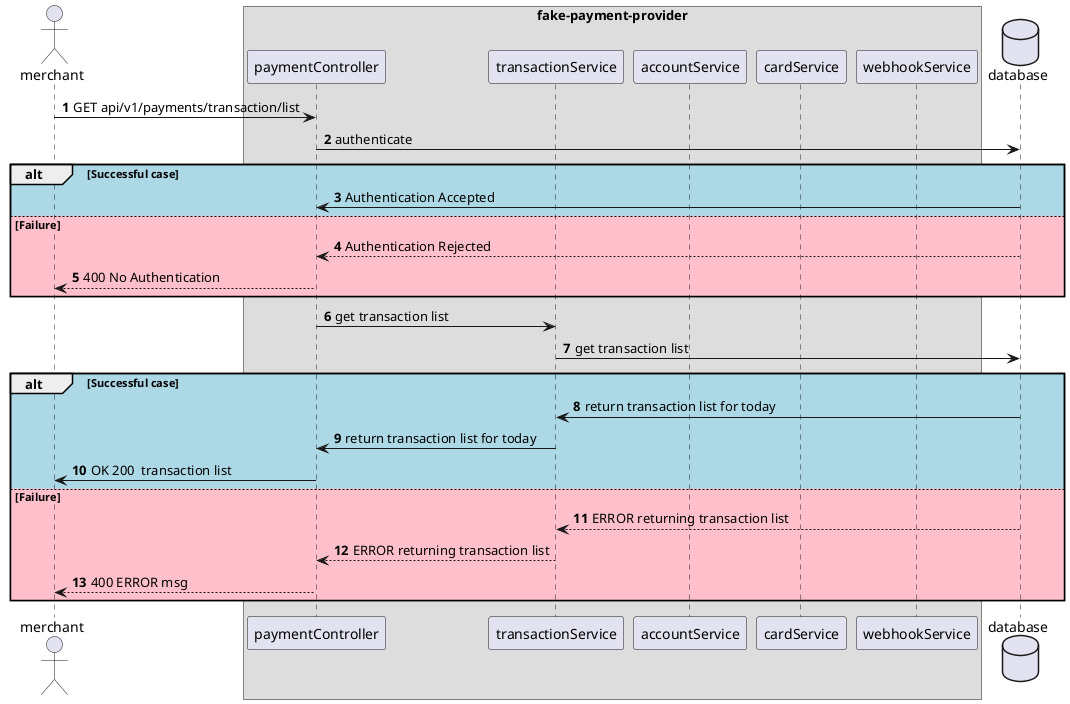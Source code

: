 @startuml

autonumber
actor merchant
box fake-payment-provider
participant paymentController as pc
participant transactionService as ts
participant accountService as acs
participant cardService as cs
participant webhookService as ws
end box
database database as db

merchant -> pc : GET api/v1/payments/transaction/list
pc -> db : authenticate
alt #LightBlue Successful case
    db -> pc: Authentication Accepted
else #Pink Failure
    db --> pc: Authentication Rejected
    pc --> merchant : 400 No Authentication
end
pc -> ts : get transaction list
ts -> db : get transaction list
alt #LightBlue Successful case
    db -> ts : return transaction list for today
    ts -> pc : return transaction list for today
    pc -> merchant : OK 200  transaction list
else #Pink Failure
    db --> ts : ERROR returning transaction list
    ts --> pc : ERROR returning transaction list
    pc --> merchant : 400 ERROR msg
end
@enduml

